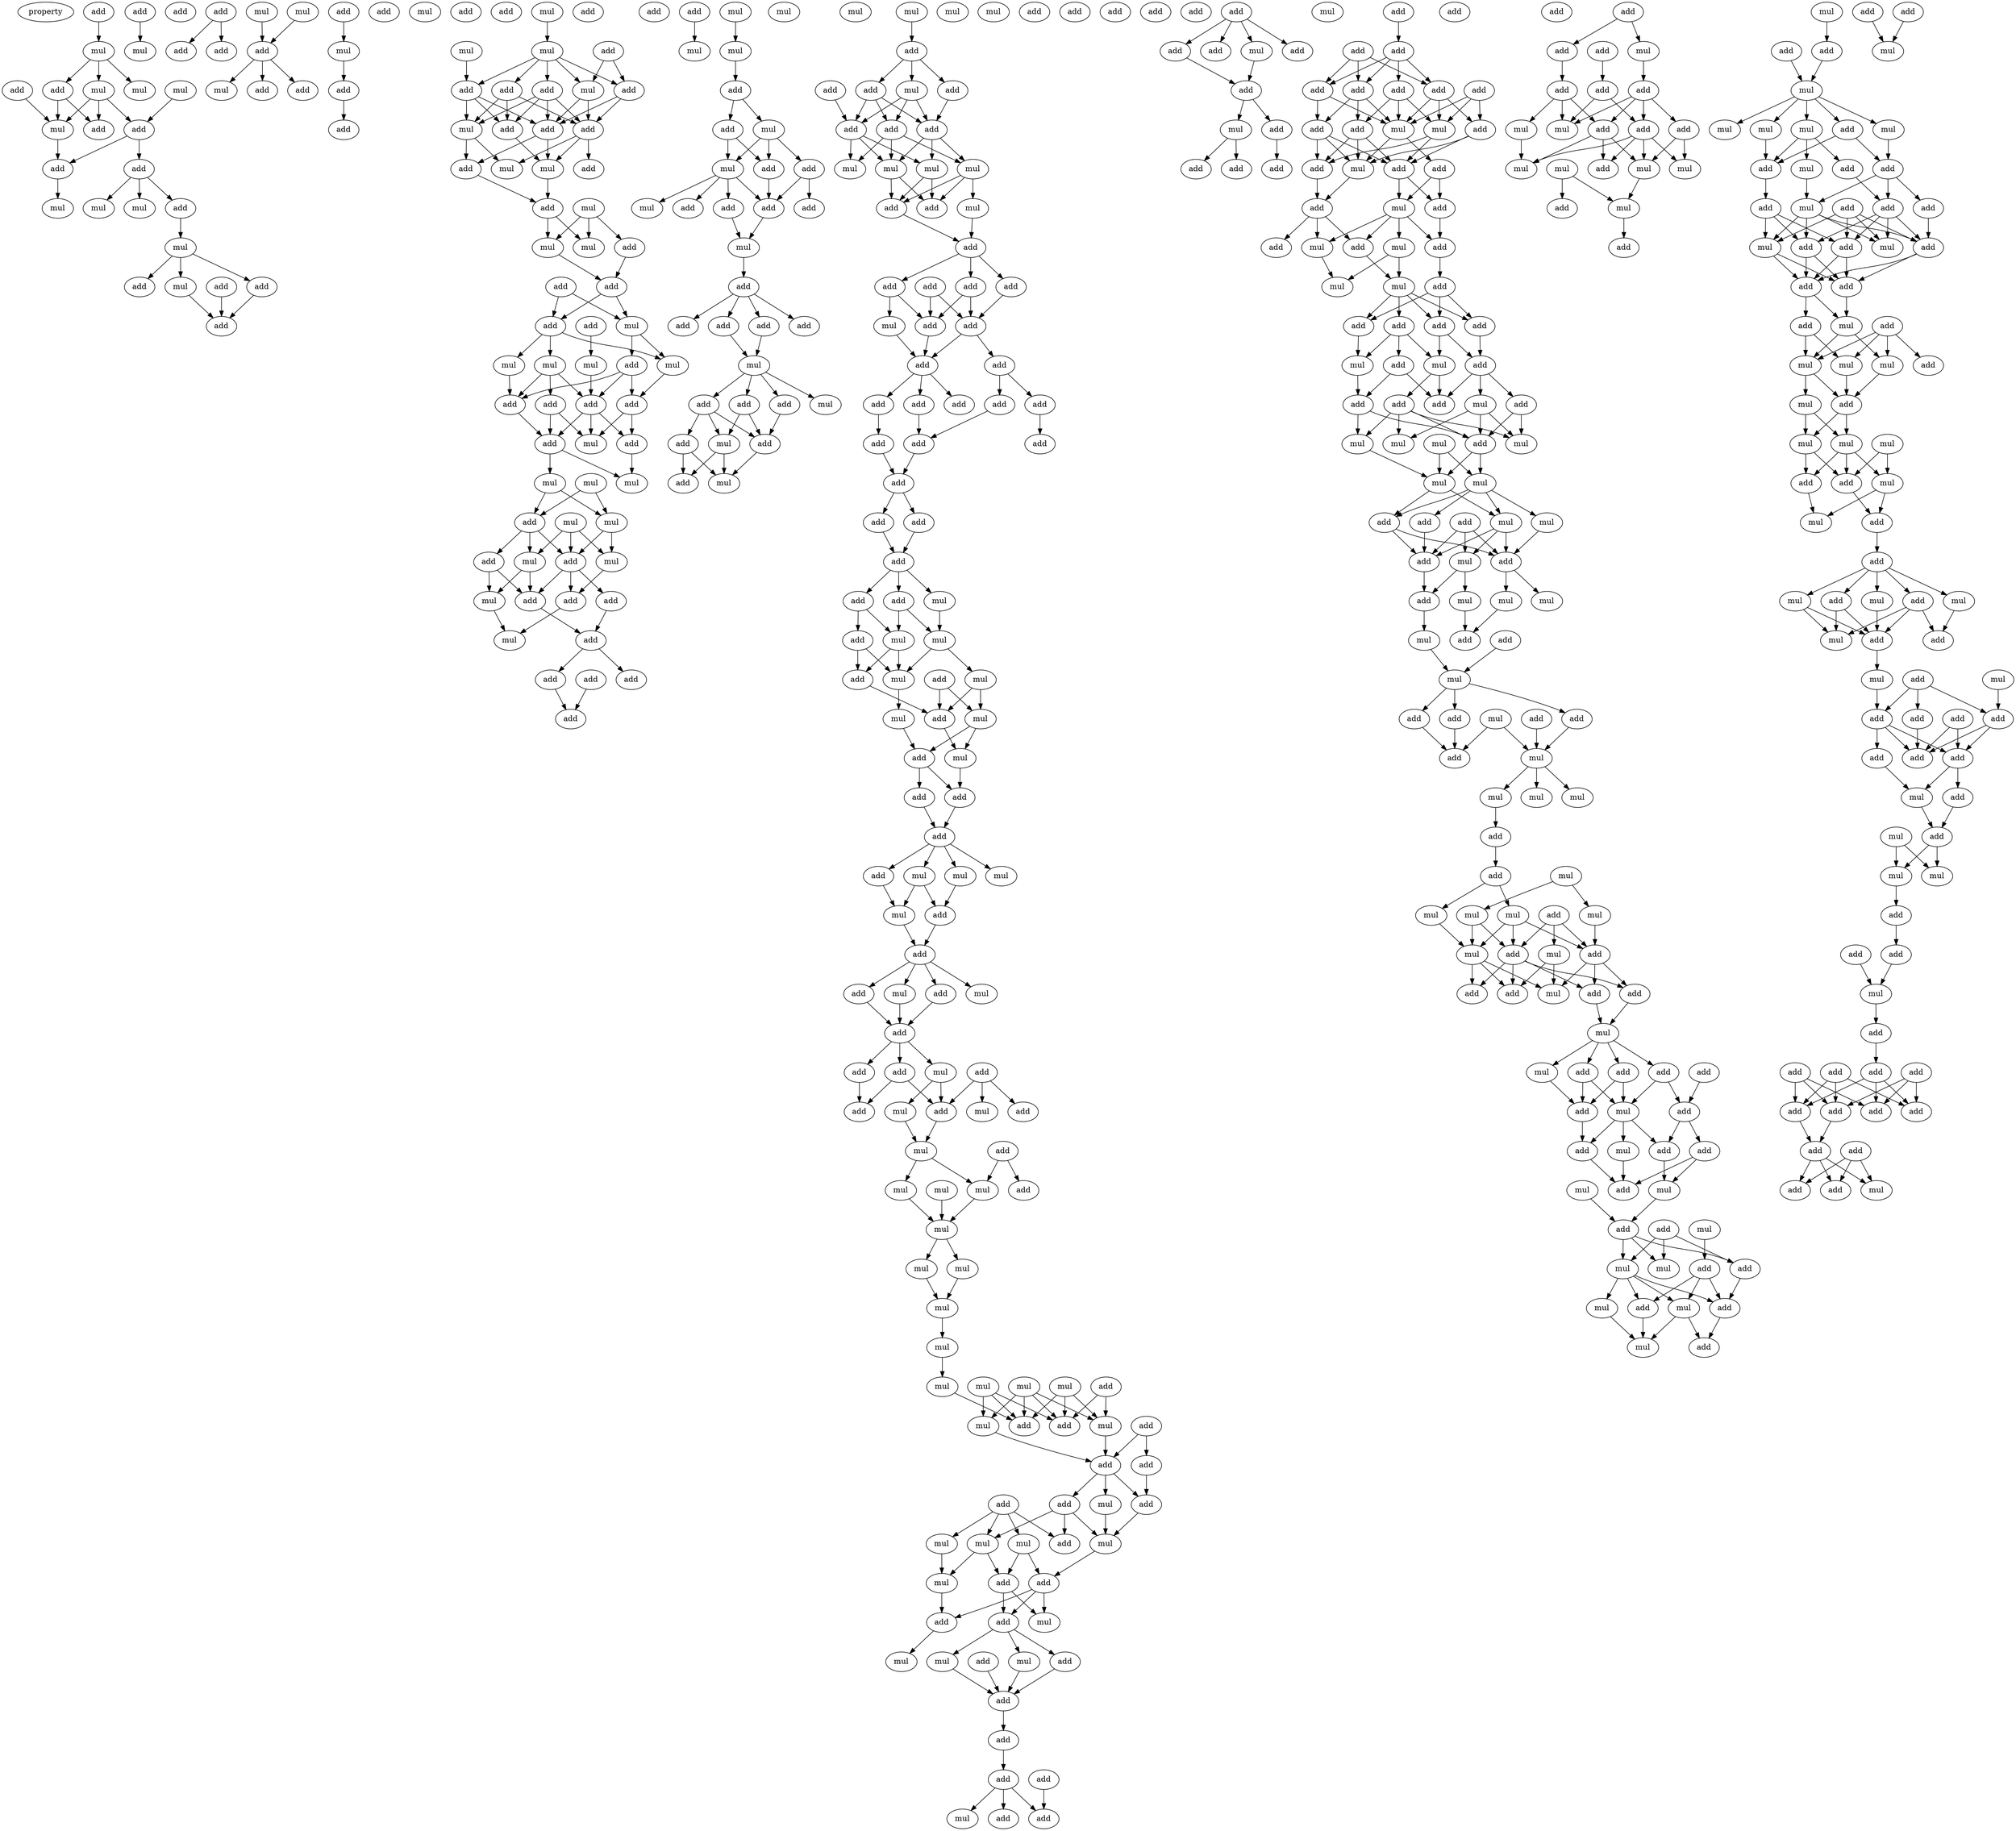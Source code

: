 digraph {
    node [fontcolor=black]
    property [mul=2,lf=1.4]
    0 [ label = add ];
    1 [ label = mul ];
    2 [ label = add ];
    3 [ label = mul ];
    4 [ label = mul ];
    5 [ label = mul ];
    6 [ label = add ];
    7 [ label = mul ];
    8 [ label = add ];
    9 [ label = add ];
    10 [ label = add ];
    11 [ label = add ];
    12 [ label = add ];
    13 [ label = mul ];
    14 [ label = mul ];
    15 [ label = mul ];
    16 [ label = mul ];
    17 [ label = add ];
    18 [ label = mul ];
    19 [ label = add ];
    20 [ label = add ];
    21 [ label = mul ];
    22 [ label = add ];
    23 [ label = add ];
    24 [ label = add ];
    25 [ label = add ];
    26 [ label = add ];
    27 [ label = add ];
    28 [ label = mul ];
    29 [ label = mul ];
    30 [ label = add ];
    31 [ label = add ];
    32 [ label = mul ];
    33 [ label = add ];
    34 [ label = add ];
    35 [ label = mul ];
    36 [ label = add ];
    37 [ label = add ];
    38 [ label = add ];
    39 [ label = mul ];
    40 [ label = add ];
    41 [ label = add ];
    42 [ label = mul ];
    43 [ label = mul ];
    44 [ label = mul ];
    45 [ label = add ];
    46 [ label = mul ];
    47 [ label = add ];
    48 [ label = add ];
    49 [ label = add ];
    50 [ label = add ];
    51 [ label = add ];
    52 [ label = mul ];
    53 [ label = add ];
    54 [ label = add ];
    55 [ label = mul ];
    56 [ label = add ];
    57 [ label = add ];
    58 [ label = add ];
    59 [ label = mul ];
    60 [ label = add ];
    61 [ label = mul ];
    62 [ label = add ];
    63 [ label = mul ];
    64 [ label = add ];
    65 [ label = mul ];
    66 [ label = add ];
    67 [ label = add ];
    68 [ label = add ];
    69 [ label = add ];
    70 [ label = mul ];
    71 [ label = mul ];
    72 [ label = add ];
    73 [ label = mul ];
    74 [ label = mul ];
    75 [ label = mul ];
    76 [ label = add ];
    77 [ label = add ];
    78 [ label = add ];
    79 [ label = add ];
    80 [ label = add ];
    81 [ label = mul ];
    82 [ label = add ];
    83 [ label = mul ];
    84 [ label = mul ];
    85 [ label = mul ];
    86 [ label = mul ];
    87 [ label = mul ];
    88 [ label = add ];
    89 [ label = mul ];
    90 [ label = mul ];
    91 [ label = add ];
    92 [ label = add ];
    93 [ label = add ];
    94 [ label = mul ];
    95 [ label = add ];
    96 [ label = add ];
    97 [ label = mul ];
    98 [ label = add ];
    99 [ label = add ];
    100 [ label = add ];
    101 [ label = add ];
    102 [ label = add ];
    103 [ label = add ];
    104 [ label = mul ];
    105 [ label = mul ];
    106 [ label = mul ];
    107 [ label = mul ];
    108 [ label = add ];
    109 [ label = mul ];
    110 [ label = add ];
    111 [ label = add ];
    112 [ label = add ];
    113 [ label = mul ];
    114 [ label = add ];
    115 [ label = add ];
    116 [ label = add ];
    117 [ label = mul ];
    118 [ label = add ];
    119 [ label = mul ];
    120 [ label = add ];
    121 [ label = add ];
    122 [ label = add ];
    123 [ label = add ];
    124 [ label = add ];
    125 [ label = mul ];
    126 [ label = add ];
    127 [ label = mul ];
    128 [ label = mul ];
    129 [ label = add ];
    130 [ label = add ];
    131 [ label = add ];
    132 [ label = add ];
    133 [ label = mul ];
    134 [ label = add ];
    135 [ label = mul ];
    136 [ label = mul ];
    137 [ label = add ];
    138 [ label = mul ];
    139 [ label = add ];
    140 [ label = add ];
    141 [ label = add ];
    142 [ label = add ];
    143 [ label = add ];
    144 [ label = mul ];
    145 [ label = add ];
    146 [ label = mul ];
    147 [ label = mul ];
    148 [ label = mul ];
    149 [ label = mul ];
    150 [ label = mul ];
    151 [ label = add ];
    152 [ label = mul ];
    153 [ label = add ];
    154 [ label = add ];
    155 [ label = add ];
    156 [ label = add ];
    157 [ label = add ];
    158 [ label = add ];
    159 [ label = add ];
    160 [ label = mul ];
    161 [ label = add ];
    162 [ label = add ];
    163 [ label = add ];
    164 [ label = add ];
    165 [ label = add ];
    166 [ label = add ];
    167 [ label = add ];
    168 [ label = add ];
    169 [ label = add ];
    170 [ label = add ];
    171 [ label = add ];
    172 [ label = add ];
    173 [ label = add ];
    174 [ label = add ];
    175 [ label = add ];
    176 [ label = add ];
    177 [ label = add ];
    178 [ label = mul ];
    179 [ label = add ];
    180 [ label = add ];
    181 [ label = mul ];
    182 [ label = add ];
    183 [ label = mul ];
    184 [ label = mul ];
    185 [ label = add ];
    186 [ label = mul ];
    187 [ label = add ];
    188 [ label = add ];
    189 [ label = add ];
    190 [ label = mul ];
    191 [ label = mul ];
    192 [ label = mul ];
    193 [ label = add ];
    194 [ label = add ];
    195 [ label = add ];
    196 [ label = add ];
    197 [ label = add ];
    198 [ label = mul ];
    199 [ label = mul ];
    200 [ label = mul ];
    201 [ label = add ];
    202 [ label = mul ];
    203 [ label = add ];
    204 [ label = add ];
    205 [ label = mul ];
    206 [ label = mul ];
    207 [ label = add ];
    208 [ label = add ];
    209 [ label = add ];
    210 [ label = add ];
    211 [ label = add ];
    212 [ label = mul ];
    213 [ label = add ];
    214 [ label = mul ];
    215 [ label = mul ];
    216 [ label = add ];
    217 [ label = add ];
    218 [ label = add ];
    219 [ label = add ];
    220 [ label = mul ];
    221 [ label = mul ];
    222 [ label = mul ];
    223 [ label = add ];
    224 [ label = mul ];
    225 [ label = mul ];
    226 [ label = mul ];
    227 [ label = mul ];
    228 [ label = mul ];
    229 [ label = mul ];
    230 [ label = mul ];
    231 [ label = mul ];
    232 [ label = mul ];
    233 [ label = add ];
    234 [ label = mul ];
    235 [ label = mul ];
    236 [ label = add ];
    237 [ label = add ];
    238 [ label = mul ];
    239 [ label = add ];
    240 [ label = add ];
    241 [ label = add ];
    242 [ label = mul ];
    243 [ label = add ];
    244 [ label = add ];
    245 [ label = add ];
    246 [ label = mul ];
    247 [ label = mul ];
    248 [ label = add ];
    249 [ label = mul ];
    250 [ label = mul ];
    251 [ label = add ];
    252 [ label = add ];
    253 [ label = mul ];
    254 [ label = add ];
    255 [ label = add ];
    256 [ label = mul ];
    257 [ label = mul ];
    258 [ label = mul ];
    259 [ label = mul ];
    260 [ label = add ];
    261 [ label = add ];
    262 [ label = add ];
    263 [ label = add ];
    264 [ label = add ];
    265 [ label = add ];
    266 [ label = mul ];
    267 [ label = add ];
    268 [ label = add ];
    269 [ label = add ];
    270 [ label = add ];
    271 [ label = add ];
    272 [ label = add ];
    273 [ label = mul ];
    274 [ label = mul ];
    275 [ label = add ];
    276 [ label = add ];
    277 [ label = mul ];
    278 [ label = add ];
    279 [ label = add ];
    280 [ label = add ];
    281 [ label = add ];
    282 [ label = add ];
    283 [ label = add ];
    284 [ label = add ];
    285 [ label = add ];
    286 [ label = add ];
    287 [ label = add ];
    288 [ label = add ];
    289 [ label = add ];
    290 [ label = add ];
    291 [ label = add ];
    292 [ label = mul ];
    293 [ label = add ];
    294 [ label = mul ];
    295 [ label = mul ];
    296 [ label = add ];
    297 [ label = add ];
    298 [ label = add ];
    299 [ label = add ];
    300 [ label = add ];
    301 [ label = mul ];
    302 [ label = add ];
    303 [ label = add ];
    304 [ label = add ];
    305 [ label = mul ];
    306 [ label = mul ];
    307 [ label = add ];
    308 [ label = mul ];
    309 [ label = mul ];
    310 [ label = add ];
    311 [ label = add ];
    312 [ label = add ];
    313 [ label = add ];
    314 [ label = add ];
    315 [ label = mul ];
    316 [ label = mul ];
    317 [ label = add ];
    318 [ label = add ];
    319 [ label = add ];
    320 [ label = add ];
    321 [ label = mul ];
    322 [ label = add ];
    323 [ label = add ];
    324 [ label = mul ];
    325 [ label = mul ];
    326 [ label = add ];
    327 [ label = mul ];
    328 [ label = mul ];
    329 [ label = mul ];
    330 [ label = mul ];
    331 [ label = mul ];
    332 [ label = add ];
    333 [ label = add ];
    334 [ label = mul ];
    335 [ label = add ];
    336 [ label = add ];
    337 [ label = add ];
    338 [ label = mul ];
    339 [ label = add ];
    340 [ label = mul ];
    341 [ label = mul ];
    342 [ label = mul ];
    343 [ label = add ];
    344 [ label = mul ];
    345 [ label = add ];
    346 [ label = mul ];
    347 [ label = mul ];
    348 [ label = add ];
    349 [ label = add ];
    350 [ label = add ];
    351 [ label = add ];
    352 [ label = mul ];
    353 [ label = add ];
    354 [ label = mul ];
    355 [ label = mul ];
    356 [ label = add ];
    357 [ label = mul ];
    358 [ label = add ];
    359 [ label = add ];
    360 [ label = mul ];
    361 [ label = add ];
    362 [ label = mul ];
    363 [ label = mul ];
    364 [ label = mul ];
    365 [ label = mul ];
    366 [ label = mul ];
    367 [ label = mul ];
    368 [ label = add ];
    369 [ label = add ];
    370 [ label = mul ];
    371 [ label = add ];
    372 [ label = add ];
    373 [ label = add ];
    374 [ label = add ];
    375 [ label = mul ];
    376 [ label = add ];
    377 [ label = add ];
    378 [ label = add ];
    379 [ label = add ];
    380 [ label = mul ];
    381 [ label = add ];
    382 [ label = add ];
    383 [ label = mul ];
    384 [ label = add ];
    385 [ label = mul ];
    386 [ label = add ];
    387 [ label = add ];
    388 [ label = mul ];
    389 [ label = add ];
    390 [ label = mul ];
    391 [ label = mul ];
    392 [ label = add ];
    393 [ label = add ];
    394 [ label = add ];
    395 [ label = mul ];
    396 [ label = mul ];
    397 [ label = add ];
    398 [ label = add ];
    399 [ label = mul ];
    400 [ label = mul ];
    401 [ label = add ];
    402 [ label = add ];
    403 [ label = mul ];
    404 [ label = add ];
    405 [ label = mul ];
    406 [ label = add ];
    407 [ label = add ];
    408 [ label = add ];
    409 [ label = add ];
    410 [ label = add ];
    411 [ label = add ];
    412 [ label = add ];
    413 [ label = mul ];
    414 [ label = add ];
    415 [ label = mul ];
    416 [ label = mul ];
    417 [ label = add ];
    418 [ label = mul ];
    419 [ label = mul ];
    420 [ label = mul ];
    421 [ label = add ];
    422 [ label = mul ];
    423 [ label = mul ];
    424 [ label = add ];
    425 [ label = add ];
    426 [ label = add ];
    427 [ label = mul ];
    428 [ label = mul ];
    429 [ label = add ];
    430 [ label = mul ];
    431 [ label = mul ];
    432 [ label = mul ];
    433 [ label = add ];
    434 [ label = add ];
    435 [ label = add ];
    436 [ label = mul ];
    437 [ label = add ];
    438 [ label = mul ];
    439 [ label = add ];
    440 [ label = add ];
    441 [ label = add ];
    442 [ label = add ];
    443 [ label = mul ];
    444 [ label = add ];
    445 [ label = mul ];
    446 [ label = add ];
    447 [ label = add ];
    448 [ label = add ];
    449 [ label = add ];
    450 [ label = add ];
    451 [ label = mul ];
    452 [ label = mul ];
    453 [ label = add ];
    454 [ label = mul ];
    455 [ label = mul ];
    456 [ label = add ];
    457 [ label = mul ];
    458 [ label = mul ];
    459 [ label = mul ];
    460 [ label = mul ];
    461 [ label = mul ];
    462 [ label = add ];
    463 [ label = add ];
    464 [ label = mul ];
    465 [ label = add ];
    466 [ label = add ];
    467 [ label = mul ];
    468 [ label = add ];
    469 [ label = mul ];
    470 [ label = add ];
    471 [ label = mul ];
    472 [ label = add ];
    473 [ label = add ];
    474 [ label = mul ];
    475 [ label = add ];
    476 [ label = mul ];
    477 [ label = mul ];
    478 [ label = add ];
    479 [ label = add ];
    480 [ label = add ];
    481 [ label = add ];
    482 [ label = add ];
    483 [ label = add ];
    484 [ label = add ];
    485 [ label = add ];
    486 [ label = mul ];
    487 [ label = add ];
    488 [ label = mul ];
    489 [ label = mul ];
    490 [ label = mul ];
    491 [ label = add ];
    492 [ label = add ];
    493 [ label = add ];
    494 [ label = add ];
    495 [ label = mul ];
    496 [ label = add ];
    497 [ label = mul ];
    498 [ label = add ];
    499 [ label = add ];
    500 [ label = add ];
    501 [ label = add ];
    502 [ label = add ];
    503 [ label = add ];
    504 [ label = add ];
    505 [ label = add ];
    506 [ label = add ];
    507 [ label = add ];
    508 [ label = add ];
    509 [ label = add ];
    510 [ label = mul ];
    511 [ label = add ];
    0 -> 1 [ name = 0 ];
    1 -> 3 [ name = 1 ];
    1 -> 5 [ name = 2 ];
    1 -> 6 [ name = 3 ];
    2 -> 7 [ name = 4 ];
    3 -> 7 [ name = 5 ];
    3 -> 8 [ name = 6 ];
    3 -> 9 [ name = 7 ];
    4 -> 9 [ name = 8 ];
    6 -> 7 [ name = 9 ];
    6 -> 8 [ name = 10 ];
    7 -> 11 [ name = 11 ];
    9 -> 11 [ name = 12 ];
    9 -> 12 [ name = 13 ];
    10 -> 13 [ name = 14 ];
    11 -> 15 [ name = 15 ];
    12 -> 14 [ name = 16 ];
    12 -> 16 [ name = 17 ];
    12 -> 17 [ name = 18 ];
    17 -> 18 [ name = 19 ];
    18 -> 19 [ name = 20 ];
    18 -> 21 [ name = 21 ];
    18 -> 23 [ name = 22 ];
    19 -> 24 [ name = 23 ];
    20 -> 24 [ name = 24 ];
    21 -> 24 [ name = 25 ];
    25 -> 26 [ name = 26 ];
    25 -> 27 [ name = 27 ];
    28 -> 30 [ name = 28 ];
    29 -> 30 [ name = 29 ];
    30 -> 32 [ name = 30 ];
    30 -> 33 [ name = 31 ];
    30 -> 34 [ name = 32 ];
    31 -> 35 [ name = 33 ];
    35 -> 37 [ name = 34 ];
    37 -> 38 [ name = 35 ];
    42 -> 43 [ name = 36 ];
    43 -> 46 [ name = 37 ];
    43 -> 47 [ name = 38 ];
    43 -> 48 [ name = 39 ];
    43 -> 49 [ name = 40 ];
    43 -> 50 [ name = 41 ];
    44 -> 47 [ name = 42 ];
    45 -> 46 [ name = 43 ];
    45 -> 50 [ name = 44 ];
    46 -> 51 [ name = 45 ];
    46 -> 54 [ name = 46 ];
    47 -> 51 [ name = 47 ];
    47 -> 52 [ name = 48 ];
    47 -> 53 [ name = 49 ];
    48 -> 51 [ name = 50 ];
    48 -> 52 [ name = 51 ];
    48 -> 53 [ name = 52 ];
    48 -> 54 [ name = 53 ];
    49 -> 52 [ name = 54 ];
    49 -> 53 [ name = 55 ];
    49 -> 54 [ name = 56 ];
    50 -> 51 [ name = 57 ];
    50 -> 54 [ name = 58 ];
    51 -> 55 [ name = 59 ];
    51 -> 57 [ name = 60 ];
    52 -> 57 [ name = 61 ];
    52 -> 59 [ name = 62 ];
    53 -> 55 [ name = 63 ];
    54 -> 55 [ name = 64 ];
    54 -> 58 [ name = 65 ];
    54 -> 59 [ name = 66 ];
    55 -> 60 [ name = 67 ];
    57 -> 60 [ name = 68 ];
    60 -> 63 [ name = 69 ];
    60 -> 65 [ name = 70 ];
    61 -> 63 [ name = 71 ];
    61 -> 64 [ name = 72 ];
    61 -> 65 [ name = 73 ];
    64 -> 67 [ name = 74 ];
    65 -> 67 [ name = 75 ];
    66 -> 68 [ name = 76 ];
    66 -> 70 [ name = 77 ];
    67 -> 68 [ name = 78 ];
    67 -> 70 [ name = 79 ];
    68 -> 71 [ name = 80 ];
    68 -> 74 [ name = 81 ];
    68 -> 75 [ name = 82 ];
    69 -> 73 [ name = 83 ];
    70 -> 72 [ name = 84 ];
    70 -> 74 [ name = 85 ];
    71 -> 76 [ name = 86 ];
    71 -> 77 [ name = 87 ];
    71 -> 79 [ name = 88 ];
    72 -> 76 [ name = 89 ];
    72 -> 78 [ name = 90 ];
    72 -> 79 [ name = 91 ];
    73 -> 79 [ name = 92 ];
    74 -> 78 [ name = 93 ];
    75 -> 76 [ name = 94 ];
    76 -> 82 [ name = 95 ];
    77 -> 81 [ name = 96 ];
    77 -> 82 [ name = 97 ];
    78 -> 80 [ name = 98 ];
    78 -> 81 [ name = 99 ];
    79 -> 80 [ name = 100 ];
    79 -> 81 [ name = 101 ];
    79 -> 82 [ name = 102 ];
    80 -> 85 [ name = 103 ];
    82 -> 83 [ name = 104 ];
    82 -> 85 [ name = 105 ];
    83 -> 87 [ name = 106 ];
    83 -> 88 [ name = 107 ];
    84 -> 87 [ name = 108 ];
    84 -> 88 [ name = 109 ];
    86 -> 89 [ name = 110 ];
    86 -> 90 [ name = 111 ];
    86 -> 92 [ name = 112 ];
    87 -> 90 [ name = 113 ];
    87 -> 92 [ name = 114 ];
    88 -> 89 [ name = 115 ];
    88 -> 91 [ name = 116 ];
    88 -> 92 [ name = 117 ];
    89 -> 94 [ name = 118 ];
    89 -> 95 [ name = 119 ];
    90 -> 93 [ name = 120 ];
    91 -> 94 [ name = 121 ];
    91 -> 95 [ name = 122 ];
    92 -> 93 [ name = 123 ];
    92 -> 95 [ name = 124 ];
    92 -> 96 [ name = 125 ];
    93 -> 97 [ name = 126 ];
    94 -> 97 [ name = 127 ];
    95 -> 98 [ name = 128 ];
    96 -> 98 [ name = 129 ];
    98 -> 99 [ name = 130 ];
    98 -> 100 [ name = 131 ];
    99 -> 102 [ name = 132 ];
    101 -> 102 [ name = 133 ];
    103 -> 106 [ name = 134 ];
    104 -> 105 [ name = 135 ];
    105 -> 108 [ name = 136 ];
    108 -> 109 [ name = 137 ];
    108 -> 110 [ name = 138 ];
    109 -> 111 [ name = 139 ];
    109 -> 112 [ name = 140 ];
    109 -> 113 [ name = 141 ];
    110 -> 111 [ name = 142 ];
    110 -> 113 [ name = 143 ];
    111 -> 118 [ name = 144 ];
    112 -> 115 [ name = 145 ];
    112 -> 118 [ name = 146 ];
    113 -> 114 [ name = 147 ];
    113 -> 116 [ name = 148 ];
    113 -> 117 [ name = 149 ];
    113 -> 118 [ name = 150 ];
    116 -> 119 [ name = 151 ];
    118 -> 119 [ name = 152 ];
    119 -> 120 [ name = 153 ];
    120 -> 121 [ name = 154 ];
    120 -> 122 [ name = 155 ];
    120 -> 123 [ name = 156 ];
    120 -> 124 [ name = 157 ];
    122 -> 125 [ name = 158 ];
    123 -> 125 [ name = 159 ];
    125 -> 126 [ name = 160 ];
    125 -> 127 [ name = 161 ];
    125 -> 129 [ name = 162 ];
    125 -> 130 [ name = 163 ];
    126 -> 132 [ name = 164 ];
    126 -> 133 [ name = 165 ];
    129 -> 132 [ name = 166 ];
    130 -> 131 [ name = 167 ];
    130 -> 132 [ name = 168 ];
    130 -> 133 [ name = 169 ];
    131 -> 134 [ name = 170 ];
    131 -> 135 [ name = 171 ];
    132 -> 135 [ name = 172 ];
    133 -> 134 [ name = 173 ];
    133 -> 135 [ name = 174 ];
    136 -> 137 [ name = 175 ];
    137 -> 138 [ name = 176 ];
    137 -> 139 [ name = 177 ];
    137 -> 141 [ name = 178 ];
    138 -> 142 [ name = 179 ];
    138 -> 143 [ name = 180 ];
    138 -> 145 [ name = 181 ];
    139 -> 142 [ name = 182 ];
    139 -> 143 [ name = 183 ];
    139 -> 145 [ name = 184 ];
    140 -> 142 [ name = 185 ];
    141 -> 143 [ name = 186 ];
    142 -> 146 [ name = 187 ];
    142 -> 147 [ name = 188 ];
    142 -> 150 [ name = 189 ];
    143 -> 147 [ name = 190 ];
    143 -> 149 [ name = 191 ];
    143 -> 150 [ name = 192 ];
    145 -> 146 [ name = 193 ];
    145 -> 147 [ name = 194 ];
    145 -> 149 [ name = 195 ];
    147 -> 151 [ name = 196 ];
    147 -> 153 [ name = 197 ];
    149 -> 151 [ name = 198 ];
    149 -> 152 [ name = 199 ];
    149 -> 153 [ name = 200 ];
    150 -> 151 [ name = 201 ];
    150 -> 153 [ name = 202 ];
    151 -> 154 [ name = 203 ];
    152 -> 154 [ name = 204 ];
    154 -> 156 [ name = 205 ];
    154 -> 157 [ name = 206 ];
    154 -> 158 [ name = 207 ];
    155 -> 159 [ name = 208 ];
    155 -> 161 [ name = 209 ];
    156 -> 159 [ name = 210 ];
    156 -> 161 [ name = 211 ];
    157 -> 159 [ name = 212 ];
    158 -> 160 [ name = 213 ];
    158 -> 161 [ name = 214 ];
    159 -> 162 [ name = 215 ];
    159 -> 163 [ name = 216 ];
    160 -> 163 [ name = 217 ];
    161 -> 163 [ name = 218 ];
    162 -> 166 [ name = 219 ];
    162 -> 167 [ name = 220 ];
    163 -> 164 [ name = 221 ];
    163 -> 165 [ name = 222 ];
    163 -> 168 [ name = 223 ];
    164 -> 169 [ name = 224 ];
    166 -> 171 [ name = 225 ];
    167 -> 170 [ name = 226 ];
    168 -> 171 [ name = 227 ];
    169 -> 172 [ name = 228 ];
    171 -> 172 [ name = 229 ];
    172 -> 174 [ name = 230 ];
    172 -> 175 [ name = 231 ];
    174 -> 177 [ name = 232 ];
    175 -> 177 [ name = 233 ];
    177 -> 178 [ name = 234 ];
    177 -> 179 [ name = 235 ];
    177 -> 180 [ name = 236 ];
    178 -> 183 [ name = 237 ];
    179 -> 181 [ name = 238 ];
    179 -> 182 [ name = 239 ];
    180 -> 181 [ name = 240 ];
    180 -> 183 [ name = 241 ];
    181 -> 184 [ name = 242 ];
    181 -> 185 [ name = 243 ];
    182 -> 184 [ name = 244 ];
    182 -> 185 [ name = 245 ];
    183 -> 184 [ name = 246 ];
    183 -> 186 [ name = 247 ];
    184 -> 191 [ name = 248 ];
    185 -> 188 [ name = 249 ];
    186 -> 188 [ name = 250 ];
    186 -> 190 [ name = 251 ];
    187 -> 188 [ name = 252 ];
    187 -> 190 [ name = 253 ];
    188 -> 192 [ name = 254 ];
    190 -> 192 [ name = 255 ];
    190 -> 193 [ name = 256 ];
    191 -> 193 [ name = 257 ];
    192 -> 194 [ name = 258 ];
    193 -> 194 [ name = 259 ];
    193 -> 195 [ name = 260 ];
    194 -> 196 [ name = 261 ];
    195 -> 196 [ name = 262 ];
    196 -> 197 [ name = 263 ];
    196 -> 198 [ name = 264 ];
    196 -> 199 [ name = 265 ];
    196 -> 200 [ name = 266 ];
    197 -> 202 [ name = 267 ];
    198 -> 203 [ name = 268 ];
    199 -> 202 [ name = 269 ];
    199 -> 203 [ name = 270 ];
    202 -> 204 [ name = 271 ];
    203 -> 204 [ name = 272 ];
    204 -> 205 [ name = 273 ];
    204 -> 206 [ name = 274 ];
    204 -> 207 [ name = 275 ];
    204 -> 208 [ name = 276 ];
    205 -> 209 [ name = 277 ];
    207 -> 209 [ name = 278 ];
    208 -> 209 [ name = 279 ];
    209 -> 211 [ name = 280 ];
    209 -> 212 [ name = 281 ];
    209 -> 213 [ name = 282 ];
    210 -> 214 [ name = 283 ];
    210 -> 216 [ name = 284 ];
    210 -> 218 [ name = 285 ];
    211 -> 217 [ name = 286 ];
    212 -> 215 [ name = 287 ];
    212 -> 218 [ name = 288 ];
    213 -> 217 [ name = 289 ];
    213 -> 218 [ name = 290 ];
    215 -> 220 [ name = 291 ];
    218 -> 220 [ name = 292 ];
    219 -> 222 [ name = 293 ];
    219 -> 223 [ name = 294 ];
    220 -> 222 [ name = 295 ];
    220 -> 224 [ name = 296 ];
    221 -> 225 [ name = 297 ];
    222 -> 225 [ name = 298 ];
    224 -> 225 [ name = 299 ];
    225 -> 226 [ name = 300 ];
    225 -> 227 [ name = 301 ];
    226 -> 228 [ name = 302 ];
    227 -> 228 [ name = 303 ];
    228 -> 229 [ name = 304 ];
    229 -> 234 [ name = 305 ];
    230 -> 235 [ name = 306 ];
    230 -> 236 [ name = 307 ];
    230 -> 239 [ name = 308 ];
    231 -> 235 [ name = 309 ];
    231 -> 236 [ name = 310 ];
    231 -> 238 [ name = 311 ];
    231 -> 239 [ name = 312 ];
    232 -> 236 [ name = 313 ];
    232 -> 238 [ name = 314 ];
    232 -> 239 [ name = 315 ];
    233 -> 238 [ name = 316 ];
    233 -> 239 [ name = 317 ];
    234 -> 236 [ name = 318 ];
    235 -> 241 [ name = 319 ];
    237 -> 240 [ name = 320 ];
    237 -> 241 [ name = 321 ];
    238 -> 241 [ name = 322 ];
    240 -> 243 [ name = 323 ];
    241 -> 242 [ name = 324 ];
    241 -> 243 [ name = 325 ];
    241 -> 244 [ name = 326 ];
    242 -> 249 [ name = 327 ];
    243 -> 249 [ name = 328 ];
    244 -> 248 [ name = 329 ];
    244 -> 249 [ name = 330 ];
    244 -> 250 [ name = 331 ];
    245 -> 246 [ name = 332 ];
    245 -> 247 [ name = 333 ];
    245 -> 248 [ name = 334 ];
    245 -> 250 [ name = 335 ];
    246 -> 253 [ name = 336 ];
    247 -> 251 [ name = 337 ];
    247 -> 252 [ name = 338 ];
    249 -> 251 [ name = 339 ];
    250 -> 252 [ name = 340 ];
    250 -> 253 [ name = 341 ];
    251 -> 254 [ name = 342 ];
    251 -> 255 [ name = 343 ];
    251 -> 256 [ name = 344 ];
    252 -> 255 [ name = 345 ];
    252 -> 256 [ name = 346 ];
    253 -> 254 [ name = 347 ];
    254 -> 258 [ name = 348 ];
    255 -> 257 [ name = 349 ];
    255 -> 259 [ name = 350 ];
    255 -> 260 [ name = 351 ];
    257 -> 262 [ name = 352 ];
    259 -> 262 [ name = 353 ];
    260 -> 262 [ name = 354 ];
    261 -> 262 [ name = 355 ];
    262 -> 263 [ name = 356 ];
    263 -> 265 [ name = 357 ];
    264 -> 269 [ name = 358 ];
    265 -> 266 [ name = 359 ];
    265 -> 268 [ name = 360 ];
    265 -> 269 [ name = 361 ];
    270 -> 271 [ name = 362 ];
    270 -> 272 [ name = 363 ];
    270 -> 274 [ name = 364 ];
    270 -> 275 [ name = 365 ];
    271 -> 276 [ name = 366 ];
    274 -> 276 [ name = 367 ];
    276 -> 277 [ name = 368 ];
    276 -> 278 [ name = 369 ];
    277 -> 279 [ name = 370 ];
    277 -> 281 [ name = 371 ];
    278 -> 280 [ name = 372 ];
    282 -> 283 [ name = 373 ];
    283 -> 285 [ name = 374 ];
    283 -> 287 [ name = 375 ];
    283 -> 288 [ name = 376 ];
    283 -> 289 [ name = 377 ];
    284 -> 285 [ name = 378 ];
    284 -> 287 [ name = 379 ];
    284 -> 289 [ name = 380 ];
    285 -> 290 [ name = 381 ];
    285 -> 291 [ name = 382 ];
    285 -> 292 [ name = 383 ];
    286 -> 292 [ name = 384 ];
    286 -> 293 [ name = 385 ];
    286 -> 294 [ name = 386 ];
    287 -> 292 [ name = 387 ];
    287 -> 293 [ name = 388 ];
    287 -> 294 [ name = 389 ];
    288 -> 291 [ name = 390 ];
    288 -> 292 [ name = 391 ];
    288 -> 294 [ name = 392 ];
    289 -> 290 [ name = 393 ];
    289 -> 292 [ name = 394 ];
    290 -> 295 [ name = 395 ];
    290 -> 296 [ name = 396 ];
    290 -> 297 [ name = 397 ];
    291 -> 295 [ name = 398 ];
    291 -> 296 [ name = 399 ];
    291 -> 297 [ name = 400 ];
    292 -> 295 [ name = 401 ];
    292 -> 298 [ name = 402 ];
    293 -> 295 [ name = 403 ];
    293 -> 297 [ name = 404 ];
    294 -> 296 [ name = 405 ];
    294 -> 297 [ name = 406 ];
    295 -> 300 [ name = 407 ];
    296 -> 300 [ name = 408 ];
    297 -> 299 [ name = 409 ];
    297 -> 301 [ name = 410 ];
    298 -> 299 [ name = 411 ];
    298 -> 301 [ name = 412 ];
    299 -> 303 [ name = 413 ];
    300 -> 302 [ name = 414 ];
    300 -> 304 [ name = 415 ];
    300 -> 306 [ name = 416 ];
    301 -> 303 [ name = 417 ];
    301 -> 304 [ name = 418 ];
    301 -> 305 [ name = 419 ];
    301 -> 306 [ name = 420 ];
    303 -> 307 [ name = 421 ];
    304 -> 308 [ name = 422 ];
    305 -> 308 [ name = 423 ];
    305 -> 309 [ name = 424 ];
    306 -> 309 [ name = 425 ];
    307 -> 311 [ name = 426 ];
    307 -> 312 [ name = 427 ];
    307 -> 313 [ name = 428 ];
    308 -> 310 [ name = 429 ];
    308 -> 311 [ name = 430 ];
    308 -> 312 [ name = 431 ];
    308 -> 313 [ name = 432 ];
    310 -> 315 [ name = 433 ];
    310 -> 316 [ name = 434 ];
    310 -> 318 [ name = 435 ];
    311 -> 314 [ name = 436 ];
    312 -> 314 [ name = 437 ];
    312 -> 316 [ name = 438 ];
    313 -> 315 [ name = 439 ];
    314 -> 319 [ name = 440 ];
    314 -> 320 [ name = 441 ];
    314 -> 321 [ name = 442 ];
    315 -> 322 [ name = 443 ];
    316 -> 319 [ name = 444 ];
    316 -> 323 [ name = 445 ];
    318 -> 319 [ name = 446 ];
    318 -> 322 [ name = 447 ];
    320 -> 326 [ name = 448 ];
    320 -> 327 [ name = 449 ];
    321 -> 324 [ name = 450 ];
    321 -> 326 [ name = 451 ];
    321 -> 327 [ name = 452 ];
    322 -> 326 [ name = 453 ];
    322 -> 328 [ name = 454 ];
    323 -> 324 [ name = 455 ];
    323 -> 326 [ name = 456 ];
    323 -> 327 [ name = 457 ];
    323 -> 328 [ name = 458 ];
    325 -> 329 [ name = 459 ];
    325 -> 330 [ name = 460 ];
    326 -> 329 [ name = 461 ];
    326 -> 330 [ name = 462 ];
    328 -> 329 [ name = 463 ];
    329 -> 331 [ name = 464 ];
    329 -> 335 [ name = 465 ];
    330 -> 331 [ name = 466 ];
    330 -> 332 [ name = 467 ];
    330 -> 334 [ name = 468 ];
    330 -> 335 [ name = 469 ];
    331 -> 336 [ name = 470 ];
    331 -> 337 [ name = 471 ];
    331 -> 338 [ name = 472 ];
    332 -> 336 [ name = 473 ];
    333 -> 336 [ name = 474 ];
    333 -> 337 [ name = 475 ];
    333 -> 338 [ name = 476 ];
    334 -> 337 [ name = 477 ];
    335 -> 336 [ name = 478 ];
    335 -> 337 [ name = 479 ];
    336 -> 339 [ name = 480 ];
    337 -> 340 [ name = 481 ];
    337 -> 341 [ name = 482 ];
    338 -> 339 [ name = 483 ];
    338 -> 342 [ name = 484 ];
    339 -> 344 [ name = 485 ];
    341 -> 343 [ name = 486 ];
    342 -> 343 [ name = 487 ];
    344 -> 346 [ name = 488 ];
    345 -> 346 [ name = 489 ];
    346 -> 348 [ name = 490 ];
    346 -> 349 [ name = 491 ];
    346 -> 351 [ name = 492 ];
    347 -> 352 [ name = 493 ];
    347 -> 353 [ name = 494 ];
    348 -> 353 [ name = 495 ];
    349 -> 353 [ name = 496 ];
    350 -> 352 [ name = 497 ];
    351 -> 352 [ name = 498 ];
    352 -> 354 [ name = 499 ];
    352 -> 355 [ name = 500 ];
    352 -> 357 [ name = 501 ];
    354 -> 358 [ name = 502 ];
    358 -> 359 [ name = 503 ];
    359 -> 363 [ name = 504 ];
    359 -> 365 [ name = 505 ];
    360 -> 362 [ name = 506 ];
    360 -> 364 [ name = 507 ];
    361 -> 367 [ name = 508 ];
    361 -> 368 [ name = 509 ];
    361 -> 369 [ name = 510 ];
    362 -> 366 [ name = 511 ];
    362 -> 369 [ name = 512 ];
    363 -> 366 [ name = 513 ];
    363 -> 368 [ name = 514 ];
    363 -> 369 [ name = 515 ];
    364 -> 368 [ name = 516 ];
    365 -> 366 [ name = 517 ];
    366 -> 370 [ name = 518 ];
    366 -> 373 [ name = 519 ];
    366 -> 374 [ name = 520 ];
    367 -> 370 [ name = 521 ];
    367 -> 374 [ name = 522 ];
    368 -> 370 [ name = 523 ];
    368 -> 371 [ name = 524 ];
    368 -> 372 [ name = 525 ];
    369 -> 371 [ name = 526 ];
    369 -> 372 [ name = 527 ];
    369 -> 373 [ name = 528 ];
    369 -> 374 [ name = 529 ];
    371 -> 375 [ name = 530 ];
    372 -> 375 [ name = 531 ];
    375 -> 376 [ name = 532 ];
    375 -> 378 [ name = 533 ];
    375 -> 379 [ name = 534 ];
    375 -> 380 [ name = 535 ];
    376 -> 382 [ name = 536 ];
    376 -> 383 [ name = 537 ];
    377 -> 381 [ name = 538 ];
    378 -> 381 [ name = 539 ];
    378 -> 383 [ name = 540 ];
    379 -> 382 [ name = 541 ];
    379 -> 383 [ name = 542 ];
    380 -> 382 [ name = 543 ];
    381 -> 384 [ name = 544 ];
    381 -> 386 [ name = 545 ];
    382 -> 387 [ name = 546 ];
    383 -> 385 [ name = 547 ];
    383 -> 386 [ name = 548 ];
    383 -> 387 [ name = 549 ];
    384 -> 388 [ name = 550 ];
    384 -> 389 [ name = 551 ];
    385 -> 389 [ name = 552 ];
    386 -> 388 [ name = 553 ];
    387 -> 389 [ name = 554 ];
    388 -> 392 [ name = 555 ];
    390 -> 392 [ name = 556 ];
    391 -> 394 [ name = 557 ];
    392 -> 395 [ name = 558 ];
    392 -> 396 [ name = 559 ];
    392 -> 397 [ name = 560 ];
    393 -> 395 [ name = 561 ];
    393 -> 396 [ name = 562 ];
    393 -> 397 [ name = 563 ];
    394 -> 398 [ name = 564 ];
    394 -> 400 [ name = 565 ];
    394 -> 401 [ name = 566 ];
    395 -> 398 [ name = 567 ];
    395 -> 399 [ name = 568 ];
    395 -> 400 [ name = 569 ];
    395 -> 401 [ name = 570 ];
    397 -> 398 [ name = 571 ];
    398 -> 402 [ name = 572 ];
    399 -> 403 [ name = 573 ];
    400 -> 402 [ name = 574 ];
    400 -> 403 [ name = 575 ];
    401 -> 403 [ name = 576 ];
    404 -> 405 [ name = 577 ];
    404 -> 406 [ name = 578 ];
    405 -> 409 [ name = 579 ];
    406 -> 410 [ name = 580 ];
    407 -> 408 [ name = 581 ];
    408 -> 411 [ name = 582 ];
    408 -> 413 [ name = 583 ];
    409 -> 411 [ name = 584 ];
    409 -> 412 [ name = 585 ];
    409 -> 413 [ name = 586 ];
    409 -> 414 [ name = 587 ];
    410 -> 412 [ name = 588 ];
    410 -> 413 [ name = 589 ];
    410 -> 415 [ name = 590 ];
    411 -> 416 [ name = 591 ];
    411 -> 417 [ name = 592 ];
    411 -> 418 [ name = 593 ];
    411 -> 419 [ name = 594 ];
    412 -> 416 [ name = 595 ];
    412 -> 417 [ name = 596 ];
    412 -> 418 [ name = 597 ];
    414 -> 416 [ name = 598 ];
    414 -> 419 [ name = 599 ];
    415 -> 418 [ name = 600 ];
    416 -> 422 [ name = 601 ];
    420 -> 421 [ name = 602 ];
    420 -> 422 [ name = 603 ];
    422 -> 424 [ name = 604 ];
    423 -> 426 [ name = 605 ];
    425 -> 427 [ name = 606 ];
    426 -> 427 [ name = 607 ];
    427 -> 428 [ name = 608 ];
    427 -> 429 [ name = 609 ];
    427 -> 430 [ name = 610 ];
    427 -> 431 [ name = 611 ];
    427 -> 432 [ name = 612 ];
    429 -> 434 [ name = 613 ];
    429 -> 435 [ name = 614 ];
    430 -> 434 [ name = 615 ];
    431 -> 433 [ name = 616 ];
    431 -> 435 [ name = 617 ];
    431 -> 436 [ name = 618 ];
    432 -> 435 [ name = 619 ];
    433 -> 439 [ name = 620 ];
    434 -> 437 [ name = 621 ];
    434 -> 438 [ name = 622 ];
    434 -> 439 [ name = 623 ];
    435 -> 440 [ name = 624 ];
    436 -> 438 [ name = 625 ];
    437 -> 442 [ name = 626 ];
    438 -> 442 [ name = 627 ];
    438 -> 443 [ name = 628 ];
    438 -> 445 [ name = 629 ];
    438 -> 446 [ name = 630 ];
    439 -> 442 [ name = 631 ];
    439 -> 444 [ name = 632 ];
    439 -> 445 [ name = 633 ];
    439 -> 446 [ name = 634 ];
    440 -> 443 [ name = 635 ];
    440 -> 444 [ name = 636 ];
    440 -> 446 [ name = 637 ];
    441 -> 442 [ name = 638 ];
    441 -> 443 [ name = 639 ];
    441 -> 444 [ name = 640 ];
    441 -> 445 [ name = 641 ];
    442 -> 447 [ name = 642 ];
    442 -> 448 [ name = 643 ];
    443 -> 447 [ name = 644 ];
    443 -> 448 [ name = 645 ];
    444 -> 447 [ name = 646 ];
    444 -> 448 [ name = 647 ];
    446 -> 447 [ name = 648 ];
    446 -> 448 [ name = 649 ];
    447 -> 449 [ name = 650 ];
    447 -> 451 [ name = 651 ];
    448 -> 451 [ name = 652 ];
    449 -> 452 [ name = 653 ];
    449 -> 455 [ name = 654 ];
    450 -> 452 [ name = 655 ];
    450 -> 453 [ name = 656 ];
    450 -> 454 [ name = 657 ];
    450 -> 455 [ name = 658 ];
    451 -> 452 [ name = 659 ];
    451 -> 454 [ name = 660 ];
    452 -> 456 [ name = 661 ];
    452 -> 457 [ name = 662 ];
    454 -> 456 [ name = 663 ];
    455 -> 456 [ name = 664 ];
    456 -> 458 [ name = 665 ];
    456 -> 459 [ name = 666 ];
    457 -> 458 [ name = 667 ];
    457 -> 459 [ name = 668 ];
    458 -> 461 [ name = 669 ];
    458 -> 462 [ name = 670 ];
    458 -> 463 [ name = 671 ];
    459 -> 462 [ name = 672 ];
    459 -> 463 [ name = 673 ];
    460 -> 461 [ name = 674 ];
    460 -> 463 [ name = 675 ];
    461 -> 464 [ name = 676 ];
    461 -> 465 [ name = 677 ];
    462 -> 464 [ name = 678 ];
    463 -> 465 [ name = 679 ];
    465 -> 466 [ name = 680 ];
    466 -> 467 [ name = 681 ];
    466 -> 468 [ name = 682 ];
    466 -> 469 [ name = 683 ];
    466 -> 470 [ name = 684 ];
    466 -> 471 [ name = 685 ];
    467 -> 473 [ name = 686 ];
    467 -> 474 [ name = 687 ];
    468 -> 473 [ name = 688 ];
    468 -> 474 [ name = 689 ];
    469 -> 472 [ name = 690 ];
    470 -> 472 [ name = 691 ];
    470 -> 473 [ name = 692 ];
    470 -> 474 [ name = 693 ];
    471 -> 473 [ name = 694 ];
    473 -> 476 [ name = 695 ];
    475 -> 478 [ name = 696 ];
    475 -> 479 [ name = 697 ];
    475 -> 480 [ name = 698 ];
    476 -> 478 [ name = 699 ];
    477 -> 480 [ name = 700 ];
    478 -> 482 [ name = 701 ];
    478 -> 483 [ name = 702 ];
    478 -> 484 [ name = 703 ];
    479 -> 482 [ name = 704 ];
    480 -> 482 [ name = 705 ];
    480 -> 484 [ name = 706 ];
    481 -> 482 [ name = 707 ];
    481 -> 484 [ name = 708 ];
    483 -> 486 [ name = 709 ];
    484 -> 485 [ name = 710 ];
    484 -> 486 [ name = 711 ];
    485 -> 487 [ name = 712 ];
    486 -> 487 [ name = 713 ];
    487 -> 489 [ name = 714 ];
    487 -> 490 [ name = 715 ];
    488 -> 489 [ name = 716 ];
    488 -> 490 [ name = 717 ];
    490 -> 491 [ name = 718 ];
    491 -> 496 [ name = 719 ];
    492 -> 495 [ name = 720 ];
    493 -> 495 [ name = 721 ];
    494 -> 497 [ name = 722 ];
    496 -> 497 [ name = 723 ];
    497 -> 498 [ name = 724 ];
    498 -> 501 [ name = 725 ];
    499 -> 504 [ name = 726 ];
    499 -> 505 [ name = 727 ];
    499 -> 506 [ name = 728 ];
    500 -> 503 [ name = 729 ];
    500 -> 504 [ name = 730 ];
    500 -> 505 [ name = 731 ];
    501 -> 503 [ name = 732 ];
    501 -> 505 [ name = 733 ];
    501 -> 506 [ name = 734 ];
    502 -> 503 [ name = 735 ];
    502 -> 504 [ name = 736 ];
    502 -> 506 [ name = 737 ];
    503 -> 508 [ name = 738 ];
    504 -> 508 [ name = 739 ];
    507 -> 509 [ name = 740 ];
    507 -> 510 [ name = 741 ];
    507 -> 511 [ name = 742 ];
    508 -> 509 [ name = 743 ];
    508 -> 510 [ name = 744 ];
    508 -> 511 [ name = 745 ];
}
